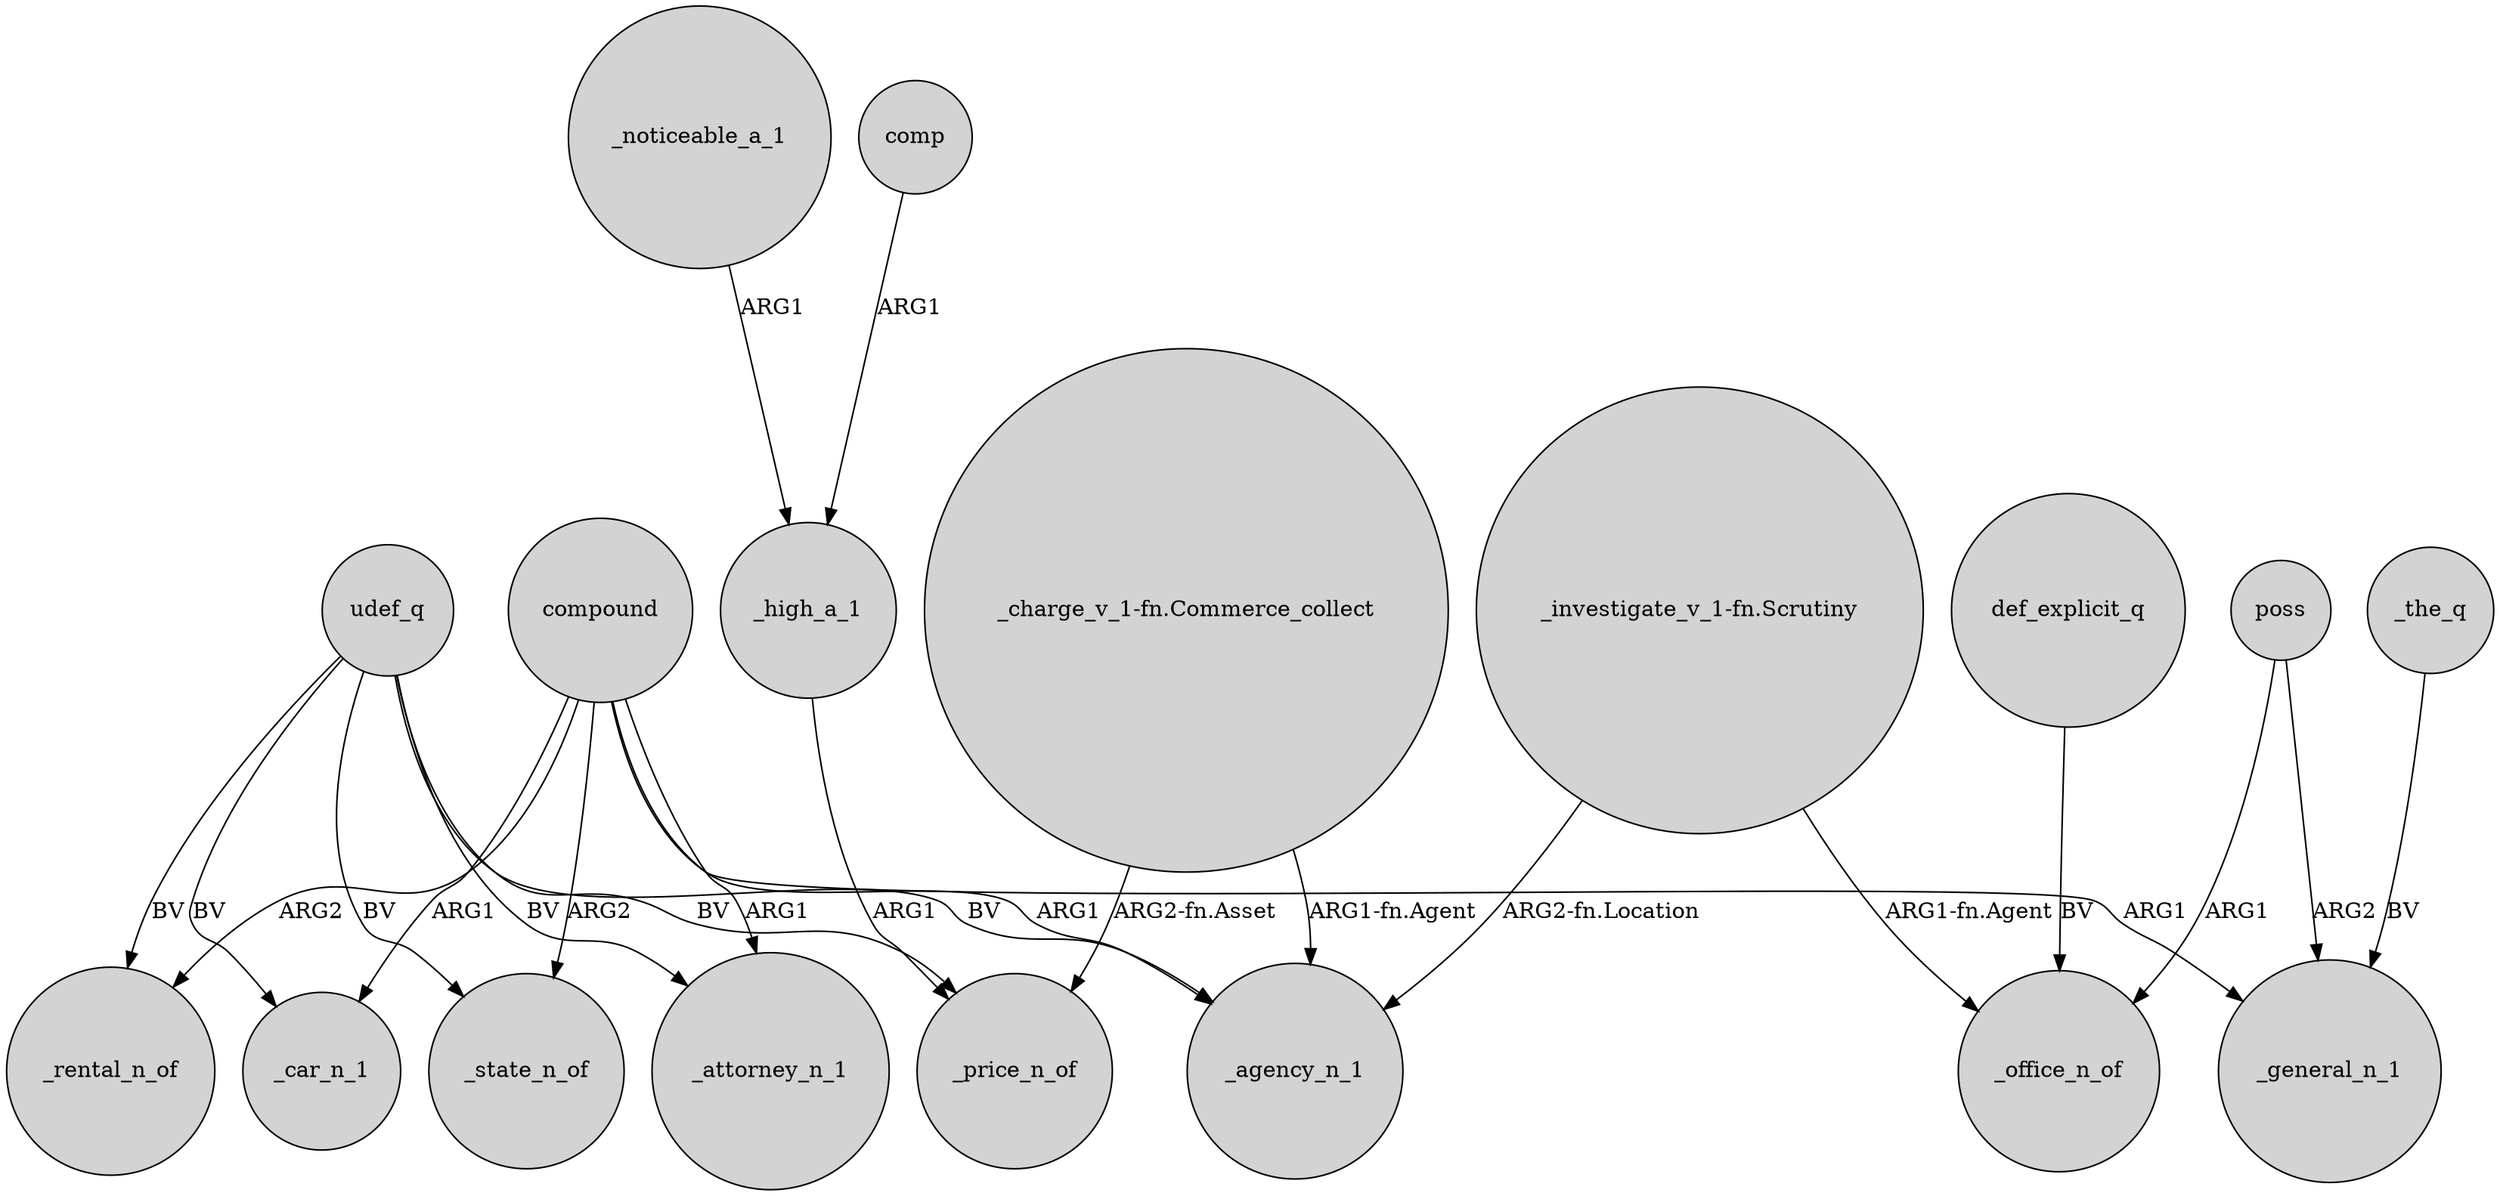 digraph {
	node [shape=circle style=filled]
	udef_q -> _rental_n_of [label=BV]
	compound -> _agency_n_1 [label=ARG1]
	udef_q -> _price_n_of [label=BV]
	_the_q -> _general_n_1 [label=BV]
	udef_q -> _state_n_of [label=BV]
	def_explicit_q -> _office_n_of [label=BV]
	_noticeable_a_1 -> _high_a_1 [label=ARG1]
	compound -> _state_n_of [label=ARG2]
	comp -> _high_a_1 [label=ARG1]
	"_charge_v_1-fn.Commerce_collect" -> _agency_n_1 [label="ARG1-fn.Agent"]
	"_investigate_v_1-fn.Scrutiny" -> _office_n_of [label="ARG1-fn.Agent"]
	udef_q -> _attorney_n_1 [label=BV]
	_high_a_1 -> _price_n_of [label=ARG1]
	poss -> _office_n_of [label=ARG1]
	poss -> _general_n_1 [label=ARG2]
	"_charge_v_1-fn.Commerce_collect" -> _price_n_of [label="ARG2-fn.Asset"]
	udef_q -> _agency_n_1 [label=BV]
	compound -> _attorney_n_1 [label=ARG1]
	compound -> _car_n_1 [label=ARG1]
	udef_q -> _car_n_1 [label=BV]
	compound -> _rental_n_of [label=ARG2]
	compound -> _general_n_1 [label=ARG1]
	"_investigate_v_1-fn.Scrutiny" -> _agency_n_1 [label="ARG2-fn.Location"]
}
